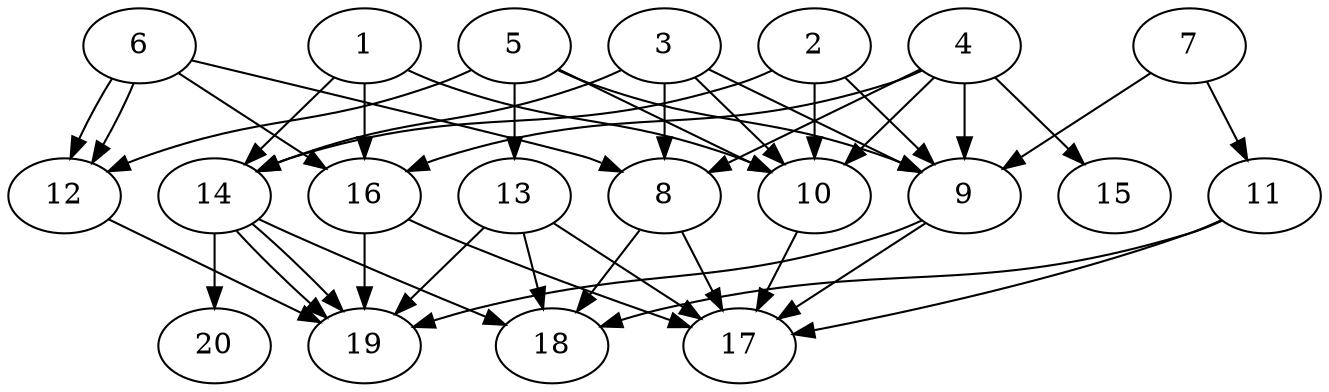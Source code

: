 // DAG automatically generated by daggen at Tue Jul 23 14:29:40 2019
// ./daggen --dot -n 20 --ccr 0.4 --fat 0.7 --regular 0.5 --density 0.7 --mindata 5242880 --maxdata 52428800 
digraph G {
  1 [size="130439680", alpha="0.03", expect_size="52175872"] 
  1 -> 10 [size ="52175872"]
  1 -> 14 [size ="52175872"]
  1 -> 16 [size ="52175872"]
  2 [size="85670400", alpha="0.08", expect_size="34268160"] 
  2 -> 9 [size ="34268160"]
  2 -> 10 [size ="34268160"]
  2 -> 14 [size ="34268160"]
  3 [size="56240640", alpha="0.01", expect_size="22496256"] 
  3 -> 8 [size ="22496256"]
  3 -> 9 [size ="22496256"]
  3 -> 10 [size ="22496256"]
  3 -> 14 [size ="22496256"]
  4 [size="77975040", alpha="0.10", expect_size="31190016"] 
  4 -> 8 [size ="31190016"]
  4 -> 9 [size ="31190016"]
  4 -> 10 [size ="31190016"]
  4 -> 15 [size ="31190016"]
  4 -> 16 [size ="31190016"]
  5 [size="75066880", alpha="0.10", expect_size="30026752"] 
  5 -> 9 [size ="30026752"]
  5 -> 10 [size ="30026752"]
  5 -> 12 [size ="30026752"]
  5 -> 13 [size ="30026752"]
  6 [size="16660480", alpha="0.10", expect_size="6664192"] 
  6 -> 8 [size ="6664192"]
  6 -> 12 [size ="6664192"]
  6 -> 12 [size ="6664192"]
  6 -> 16 [size ="6664192"]
  7 [size="113950720", alpha="0.12", expect_size="45580288"] 
  7 -> 9 [size ="45580288"]
  7 -> 11 [size ="45580288"]
  8 [size="30991360", alpha="0.04", expect_size="12396544"] 
  8 -> 17 [size ="12396544"]
  8 -> 18 [size ="12396544"]
  9 [size="119603200", alpha="0.14", expect_size="47841280"] 
  9 -> 17 [size ="47841280"]
  9 -> 19 [size ="47841280"]
  10 [size="32240640", alpha="0.06", expect_size="12896256"] 
  10 -> 17 [size ="12896256"]
  11 [size="74490880", alpha="0.03", expect_size="29796352"] 
  11 -> 17 [size ="29796352"]
  11 -> 18 [size ="29796352"]
  12 [size="91955200", alpha="0.02", expect_size="36782080"] 
  12 -> 19 [size ="36782080"]
  13 [size="19691520", alpha="0.05", expect_size="7876608"] 
  13 -> 17 [size ="7876608"]
  13 -> 18 [size ="7876608"]
  13 -> 19 [size ="7876608"]
  14 [size="23641600", alpha="0.07", expect_size="9456640"] 
  14 -> 18 [size ="9456640"]
  14 -> 19 [size ="9456640"]
  14 -> 19 [size ="9456640"]
  14 -> 20 [size ="9456640"]
  15 [size="82040320", alpha="0.00", expect_size="32816128"] 
  16 [size="21288960", alpha="0.09", expect_size="8515584"] 
  16 -> 17 [size ="8515584"]
  16 -> 19 [size ="8515584"]
  17 [size="82603520", alpha="0.05", expect_size="33041408"] 
  18 [size="32524800", alpha="0.19", expect_size="13009920"] 
  19 [size="54269440", alpha="0.10", expect_size="21707776"] 
  20 [size="16719360", alpha="0.08", expect_size="6687744"] 
}
